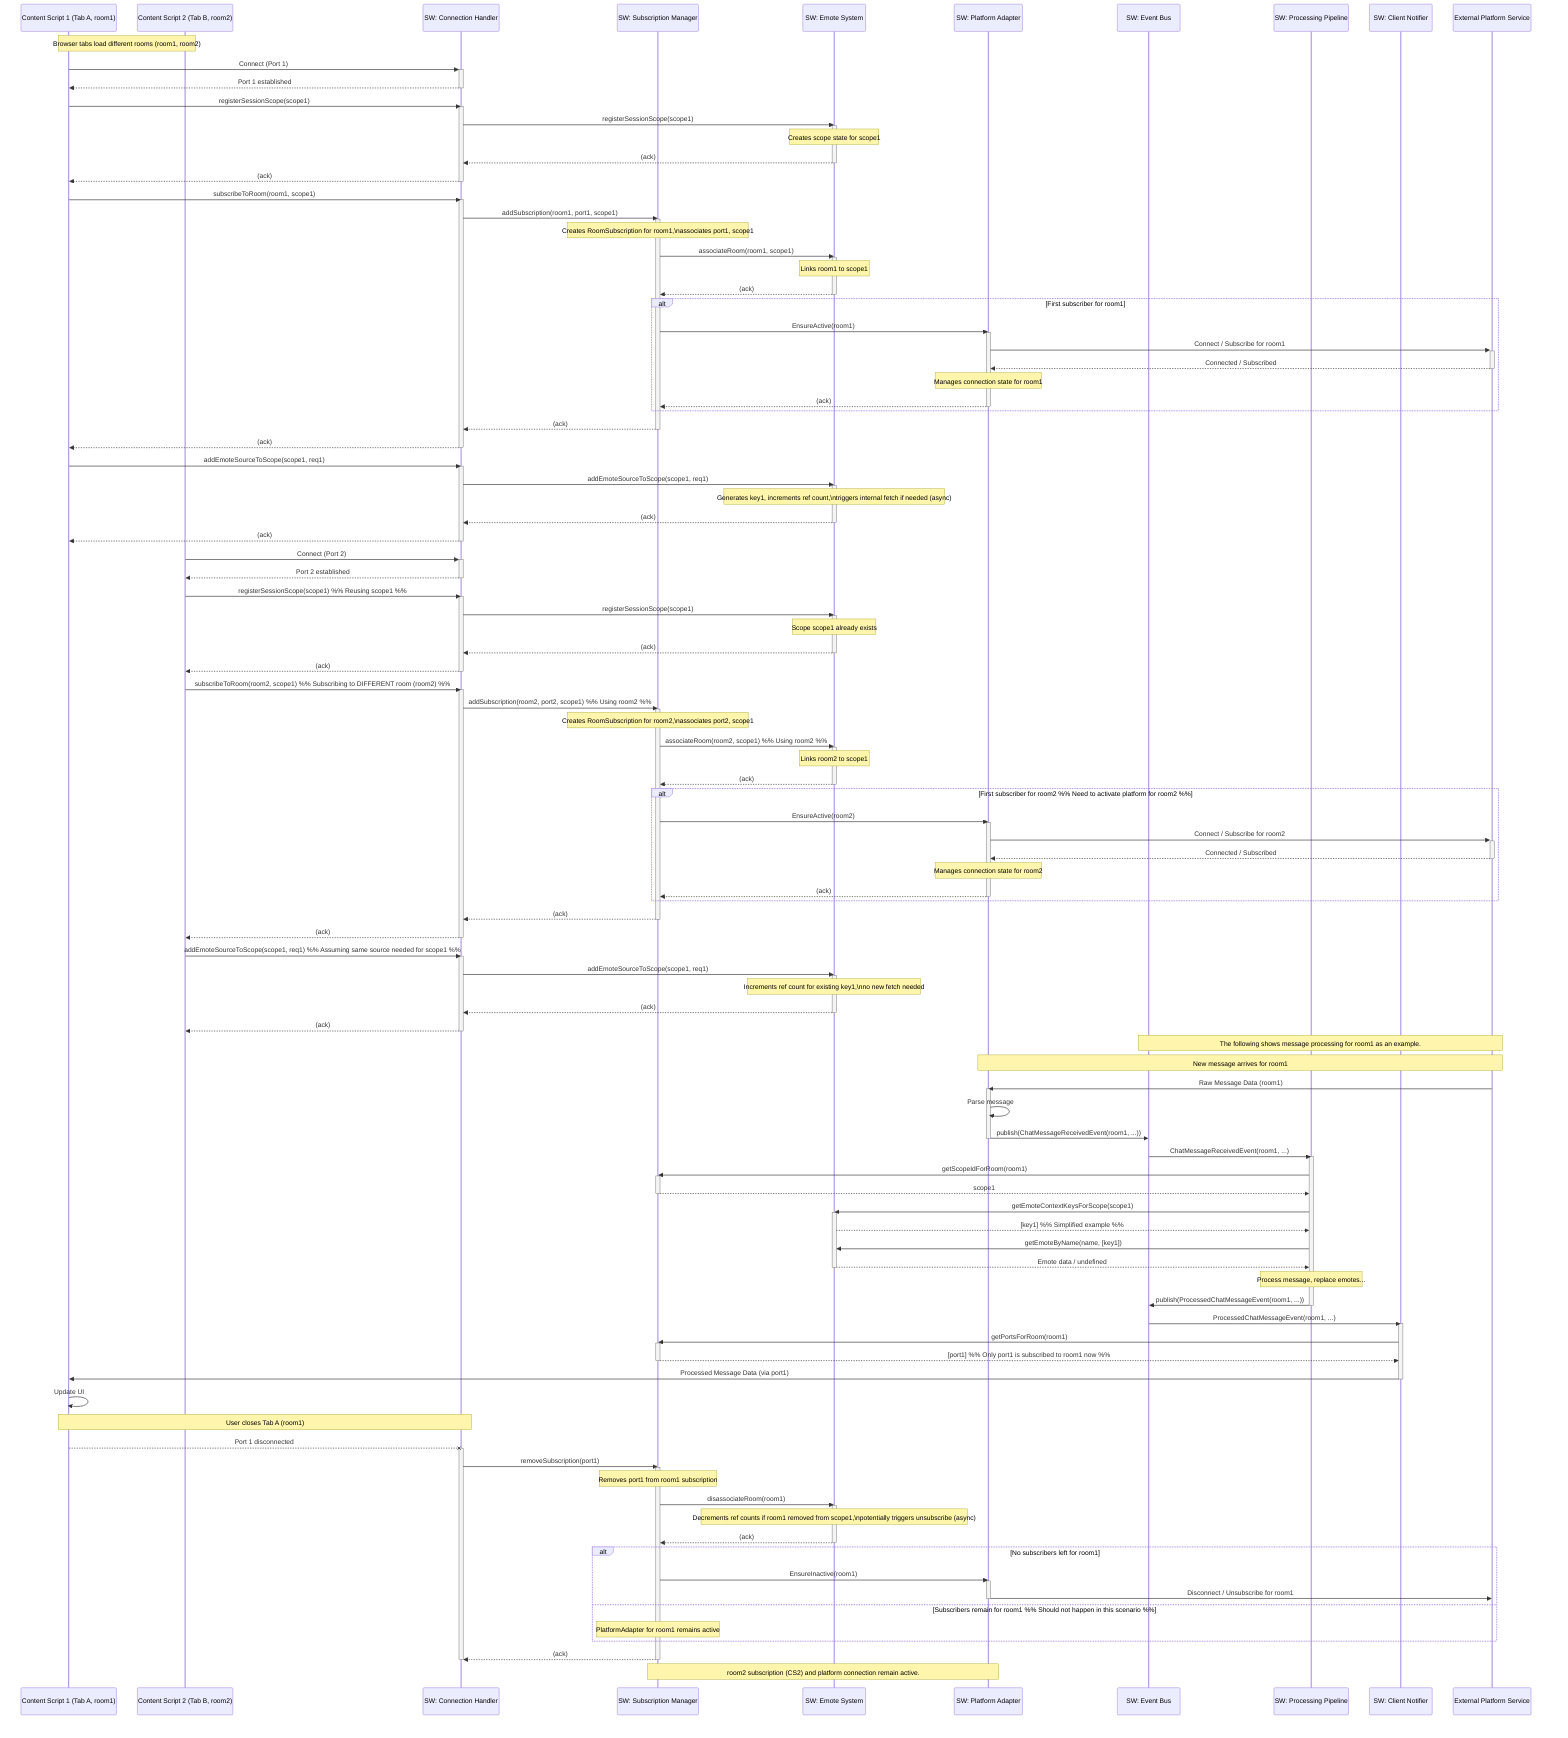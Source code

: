 sequenceDiagram
    participant CS1 as Content Script 1 (Tab A, room1)
    participant CS2 as Content Script 2 (Tab B, room2)
    participant SW_ConnHandler as SW: Connection Handler
    participant SW_SubManager as SW: Subscription Manager
    participant SW_EmoteSystem as SW: Emote System
    participant SW_PlatformAdapter as SW: Platform Adapter
    participant SW_EventBus as SW: Event Bus
    participant SW_Pipeline as SW: Processing Pipeline
    participant SW_Notifier as SW: Client Notifier
    participant PlatformService as External Platform Service

    Note over CS1, CS2: Browser tabs load different rooms (room1, room2)

    %% CS1 Connects & Subscribes (room1, scope1) %%
    CS1->>+SW_ConnHandler: Connect (Port 1)
    SW_ConnHandler-->>-CS1: Port 1 established

    CS1->>SW_ConnHandler: registerSessionScope(scope1)
    activate SW_ConnHandler
    SW_ConnHandler->>SW_EmoteSystem: registerSessionScope(scope1)
    activate SW_EmoteSystem
    Note over SW_EmoteSystem: Creates scope state for scope1
    SW_EmoteSystem-->>SW_ConnHandler: (ack)
    deactivate SW_EmoteSystem
    SW_ConnHandler-->>CS1: (ack)
    deactivate SW_ConnHandler

    CS1->>SW_ConnHandler: subscribeToRoom(room1, scope1)
    activate SW_ConnHandler
    SW_ConnHandler->>SW_SubManager: addSubscription(room1, port1, scope1)
    activate SW_SubManager
    Note over SW_SubManager: Creates RoomSubscription for room1,\nassociates port1, scope1
    SW_SubManager->>SW_EmoteSystem: associateRoom(room1, scope1)
    activate SW_EmoteSystem
    Note over SW_EmoteSystem: Links room1 to scope1
    SW_EmoteSystem-->>SW_SubManager: (ack)
    deactivate SW_EmoteSystem

    alt First subscriber for room1
        SW_SubManager->>SW_PlatformAdapter: EnsureActive(room1)
        activate SW_PlatformAdapter
        SW_PlatformAdapter->>+PlatformService: Connect / Subscribe for room1
        PlatformService-->>-SW_PlatformAdapter: Connected / Subscribed
        Note over SW_PlatformAdapter: Manages connection state for room1
        SW_PlatformAdapter-->>SW_SubManager: (ack)
        deactivate SW_PlatformAdapter
    end
    SW_SubManager-->>SW_ConnHandler: (ack)
    deactivate SW_SubManager
    SW_ConnHandler-->>CS1: (ack)
    deactivate SW_ConnHandler

    CS1->>SW_ConnHandler: addEmoteSourceToScope(scope1, req1)
    activate SW_ConnHandler
    SW_ConnHandler->>SW_EmoteSystem: addEmoteSourceToScope(scope1, req1)
    activate SW_EmoteSystem
    Note over SW_EmoteSystem: Generates key1, increments ref count,\ntriggers internal fetch if needed (async)
    SW_EmoteSystem-->>SW_ConnHandler: (ack)
    deactivate SW_EmoteSystem
    SW_ConnHandler-->>CS1: (ack)
    deactivate SW_ConnHandler

    %% CS2 Connects & Subscribes (room2, scope1) %%
    CS2->>+SW_ConnHandler: Connect (Port 2)
    SW_ConnHandler-->>-CS2: Port 2 established

    CS2->>SW_ConnHandler: registerSessionScope(scope1) %% Reusing scope1 %%
    activate SW_ConnHandler
    SW_ConnHandler->>SW_EmoteSystem: registerSessionScope(scope1)
    activate SW_EmoteSystem
    Note over SW_EmoteSystem: Scope scope1 already exists
    SW_EmoteSystem-->>SW_ConnHandler: (ack)
    deactivate SW_EmoteSystem
    SW_ConnHandler-->>CS2: (ack)
    deactivate SW_ConnHandler

    CS2->>SW_ConnHandler: subscribeToRoom(room2, scope1) %% Subscribing to DIFFERENT room (room2) %%
    activate SW_ConnHandler
    SW_ConnHandler->>SW_SubManager: addSubscription(room2, port2, scope1) %% Using room2 %%
    activate SW_SubManager
    Note over SW_SubManager: Creates RoomSubscription for room2,\nassociates port2, scope1
    SW_SubManager->>SW_EmoteSystem: associateRoom(room2, scope1) %% Using room2 %%
    activate SW_EmoteSystem
    Note over SW_EmoteSystem: Links room2 to scope1
    SW_EmoteSystem-->>SW_SubManager: (ack)
    deactivate SW_EmoteSystem

    alt First subscriber for room2 %% Need to activate platform for room2 %%
        SW_SubManager->>SW_PlatformAdapter: EnsureActive(room2)
        activate SW_PlatformAdapter
        SW_PlatformAdapter->>+PlatformService: Connect / Subscribe for room2
        PlatformService-->>-SW_PlatformAdapter: Connected / Subscribed
        Note over SW_PlatformAdapter: Manages connection state for room2
        SW_PlatformAdapter-->>SW_SubManager: (ack)
        deactivate SW_PlatformAdapter
    end
    SW_SubManager-->>SW_ConnHandler: (ack)
    deactivate SW_SubManager
    SW_ConnHandler-->>CS2: (ack)
    deactivate SW_ConnHandler

    CS2->>SW_ConnHandler: addEmoteSourceToScope(scope1, req1) %% Assuming same source needed for scope1 %%
    activate SW_ConnHandler
    SW_ConnHandler->>SW_EmoteSystem: addEmoteSourceToScope(scope1, req1)
    activate SW_EmoteSystem
    Note over SW_EmoteSystem: Increments ref count for existing key1,\nno new fetch needed
    SW_EmoteSystem-->>SW_ConnHandler: (ack)
    deactivate SW_EmoteSystem
    SW_ConnHandler-->>CS2: (ack)
    deactivate SW_ConnHandler

    %% Message Received from Platform (Example for room1) %%
    Note over PlatformService, SW_EventBus: The following shows message processing for room1 as an example.
    Note over PlatformService, SW_PlatformAdapter: New message arrives for room1
    PlatformService->>SW_PlatformAdapter: Raw Message Data (room1)
    activate SW_PlatformAdapter
    SW_PlatformAdapter->>SW_PlatformAdapter: Parse message
    SW_PlatformAdapter->>SW_EventBus: publish(ChatMessageReceivedEvent(room1, ...))
    deactivate SW_PlatformAdapter

    %% Message Processing (Example for room1) %%
    SW_EventBus->>SW_Pipeline: ChatMessageReceivedEvent(room1, ...)
    activate SW_Pipeline
    SW_Pipeline->>SW_SubManager: getScopeIdForRoom(room1)
    activate SW_SubManager
    SW_SubManager-->>SW_Pipeline: scope1
    deactivate SW_SubManager
    SW_Pipeline->>SW_EmoteSystem: getEmoteContextKeysForScope(scope1)
    activate SW_EmoteSystem
    SW_EmoteSystem-->>SW_Pipeline: [key1] %% Simplified example %%
    SW_Pipeline->>SW_EmoteSystem: getEmoteByName(name, [key1])
    SW_EmoteSystem-->>SW_Pipeline: Emote data / undefined
    deactivate SW_EmoteSystem
    Note over SW_Pipeline: Process message, replace emotes...
    SW_Pipeline->>SW_EventBus: publish(ProcessedChatMessageEvent(room1, ...))
    deactivate SW_Pipeline

    %% Message Broadcasting (Example for room1) %%
    SW_EventBus->>SW_Notifier: ProcessedChatMessageEvent(room1, ...)
    activate SW_Notifier
    SW_Notifier->>SW_SubManager: getPortsForRoom(room1)
    activate SW_SubManager
    SW_SubManager-->>SW_Notifier: [port1] %% Only port1 is subscribed to room1 now %%
    deactivate SW_SubManager
    SW_Notifier->>CS1: Processed Message Data (via port1)
    %% Note: CS2 would NOT receive this message as it's for room1 %%
    deactivate SW_Notifier

    %% UI Update (Example for room1) %%
    CS1->>CS1: Update UI

    %% CS1 Disconnects %%
    Note over CS1, SW_ConnHandler: User closes Tab A (room1)
    CS1--xSW_ConnHandler: Port 1 disconnected
    activate SW_ConnHandler
    SW_ConnHandler->>SW_SubManager: removeSubscription(port1)
    activate SW_SubManager
    Note over SW_SubManager: Removes port1 from room1 subscription
    SW_SubManager->>SW_EmoteSystem: disassociateRoom(room1)
    activate SW_EmoteSystem
    Note over SW_EmoteSystem: Decrements ref counts if room1 removed from scope1,\npotentially triggers unsubscribe (async)
    SW_EmoteSystem-->>SW_SubManager: (ack)
    deactivate SW_EmoteSystem

    alt No subscribers left for room1
        SW_SubManager->>SW_PlatformAdapter: EnsureInactive(room1)
        activate SW_PlatformAdapter
        SW_PlatformAdapter->>PlatformService: Disconnect / Unsubscribe for room1
        deactivate SW_PlatformAdapter
    else Subscribers remain for room1 %% Should not happen in this scenario %%
        Note over SW_SubManager: PlatformAdapter for room1 remains active
    end
    SW_SubManager-->>SW_ConnHandler: (ack)
    deactivate SW_SubManager
    deactivate SW_ConnHandler

    Note over SW_SubManager, SW_PlatformAdapter: room2 subscription (CS2) and platform connection remain active.